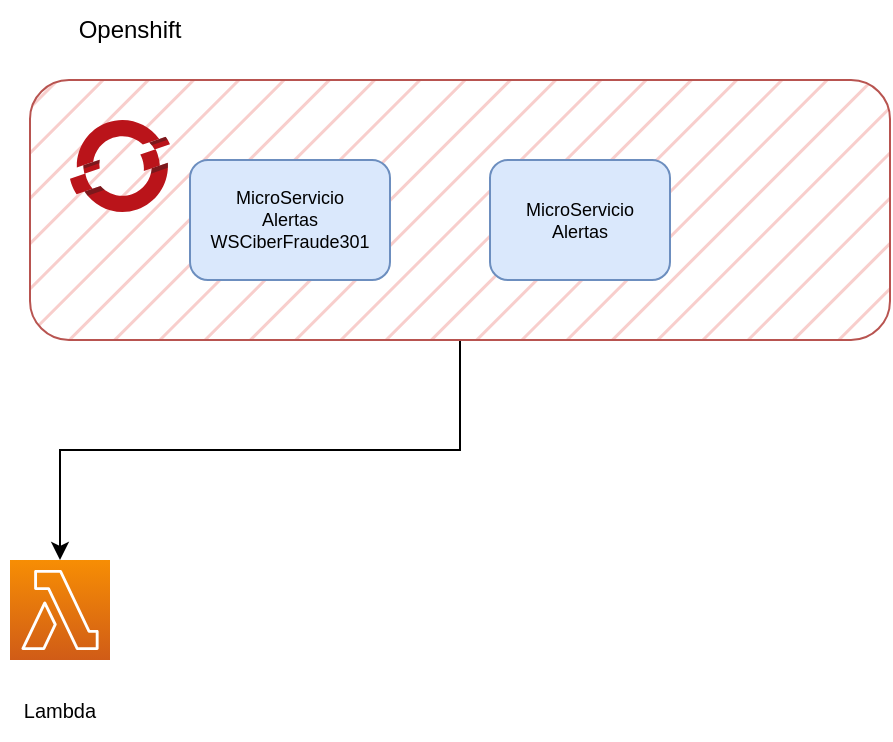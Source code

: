 <mxfile version="21.0.6" type="github">
  <diagram name="Página-1" id="qM4OqVSHpMiwkYs2nGsH">
    <mxGraphModel dx="2074" dy="796" grid="1" gridSize="10" guides="1" tooltips="1" connect="1" arrows="1" fold="1" page="1" pageScale="1" pageWidth="827" pageHeight="1169" math="0" shadow="0">
      <root>
        <mxCell id="0" />
        <mxCell id="1" parent="0" />
        <mxCell id="zWoiS3IFKv8DqLQWhOzp-7" style="edgeStyle=orthogonalEdgeStyle;rounded=0;orthogonalLoop=1;jettySize=auto;html=1;entryX=0.5;entryY=0;entryDx=0;entryDy=0;entryPerimeter=0;" edge="1" parent="1" source="2lVs8u2n1RN8bHbPqQJk-1" target="zWoiS3IFKv8DqLQWhOzp-2">
          <mxGeometry relative="1" as="geometry" />
        </mxCell>
        <mxCell id="2lVs8u2n1RN8bHbPqQJk-1" value="" style="rounded=1;whiteSpace=wrap;html=1;fillStyle=hatch;fillColor=#f8cecc;strokeColor=#b85450;" parent="1" vertex="1">
          <mxGeometry x="110" y="40" width="430" height="130" as="geometry" />
        </mxCell>
        <mxCell id="2lVs8u2n1RN8bHbPqQJk-2" value="" style="sketch=0;aspect=fixed;html=1;points=[];align=center;image;fontSize=12;image=img/lib/mscae/OpenShift.svg;" parent="1" vertex="1">
          <mxGeometry x="130" y="60" width="50" height="46" as="geometry" />
        </mxCell>
        <mxCell id="2lVs8u2n1RN8bHbPqQJk-3" value="MicroServicio&lt;br style=&quot;font-size: 9px;&quot;&gt;Alertas&lt;br style=&quot;font-size: 9px;&quot;&gt;WSCiberFraude301" style="rounded=1;whiteSpace=wrap;html=1;fillColor=#dae8fc;strokeColor=#6c8ebf;fontSize=9;" parent="1" vertex="1">
          <mxGeometry x="190" y="80" width="100" height="60" as="geometry" />
        </mxCell>
        <mxCell id="2lVs8u2n1RN8bHbPqQJk-4" value="MicroServicio&lt;br style=&quot;font-size: 9px;&quot;&gt;Alertas" style="rounded=1;whiteSpace=wrap;html=1;fillColor=#dae8fc;strokeColor=#6c8ebf;fontSize=9;" parent="1" vertex="1">
          <mxGeometry x="340" y="80" width="90" height="60" as="geometry" />
        </mxCell>
        <mxCell id="2lVs8u2n1RN8bHbPqQJk-5" value="Openshift" style="text;html=1;strokeColor=none;fillColor=none;align=center;verticalAlign=middle;whiteSpace=wrap;rounded=0;" parent="1" vertex="1">
          <mxGeometry x="130" width="60" height="30" as="geometry" />
        </mxCell>
        <mxCell id="zWoiS3IFKv8DqLQWhOzp-2" value="" style="sketch=0;points=[[0,0,0],[0.25,0,0],[0.5,0,0],[0.75,0,0],[1,0,0],[0,1,0],[0.25,1,0],[0.5,1,0],[0.75,1,0],[1,1,0],[0,0.25,0],[0,0.5,0],[0,0.75,0],[1,0.25,0],[1,0.5,0],[1,0.75,0]];outlineConnect=0;fontColor=#232F3E;gradientColor=#F78E04;gradientDirection=north;fillColor=#D05C17;strokeColor=#ffffff;dashed=0;verticalLabelPosition=bottom;verticalAlign=top;align=center;html=1;fontSize=12;fontStyle=0;aspect=fixed;shape=mxgraph.aws4.resourceIcon;resIcon=mxgraph.aws4.lambda;" vertex="1" parent="1">
          <mxGeometry x="100" y="280" width="50" height="50" as="geometry" />
        </mxCell>
        <mxCell id="zWoiS3IFKv8DqLQWhOzp-5" value="Lambda" style="text;html=1;strokeColor=none;fillColor=none;align=center;verticalAlign=middle;whiteSpace=wrap;rounded=0;fontSize=10;" vertex="1" parent="1">
          <mxGeometry x="95" y="340" width="60" height="30" as="geometry" />
        </mxCell>
      </root>
    </mxGraphModel>
  </diagram>
</mxfile>
